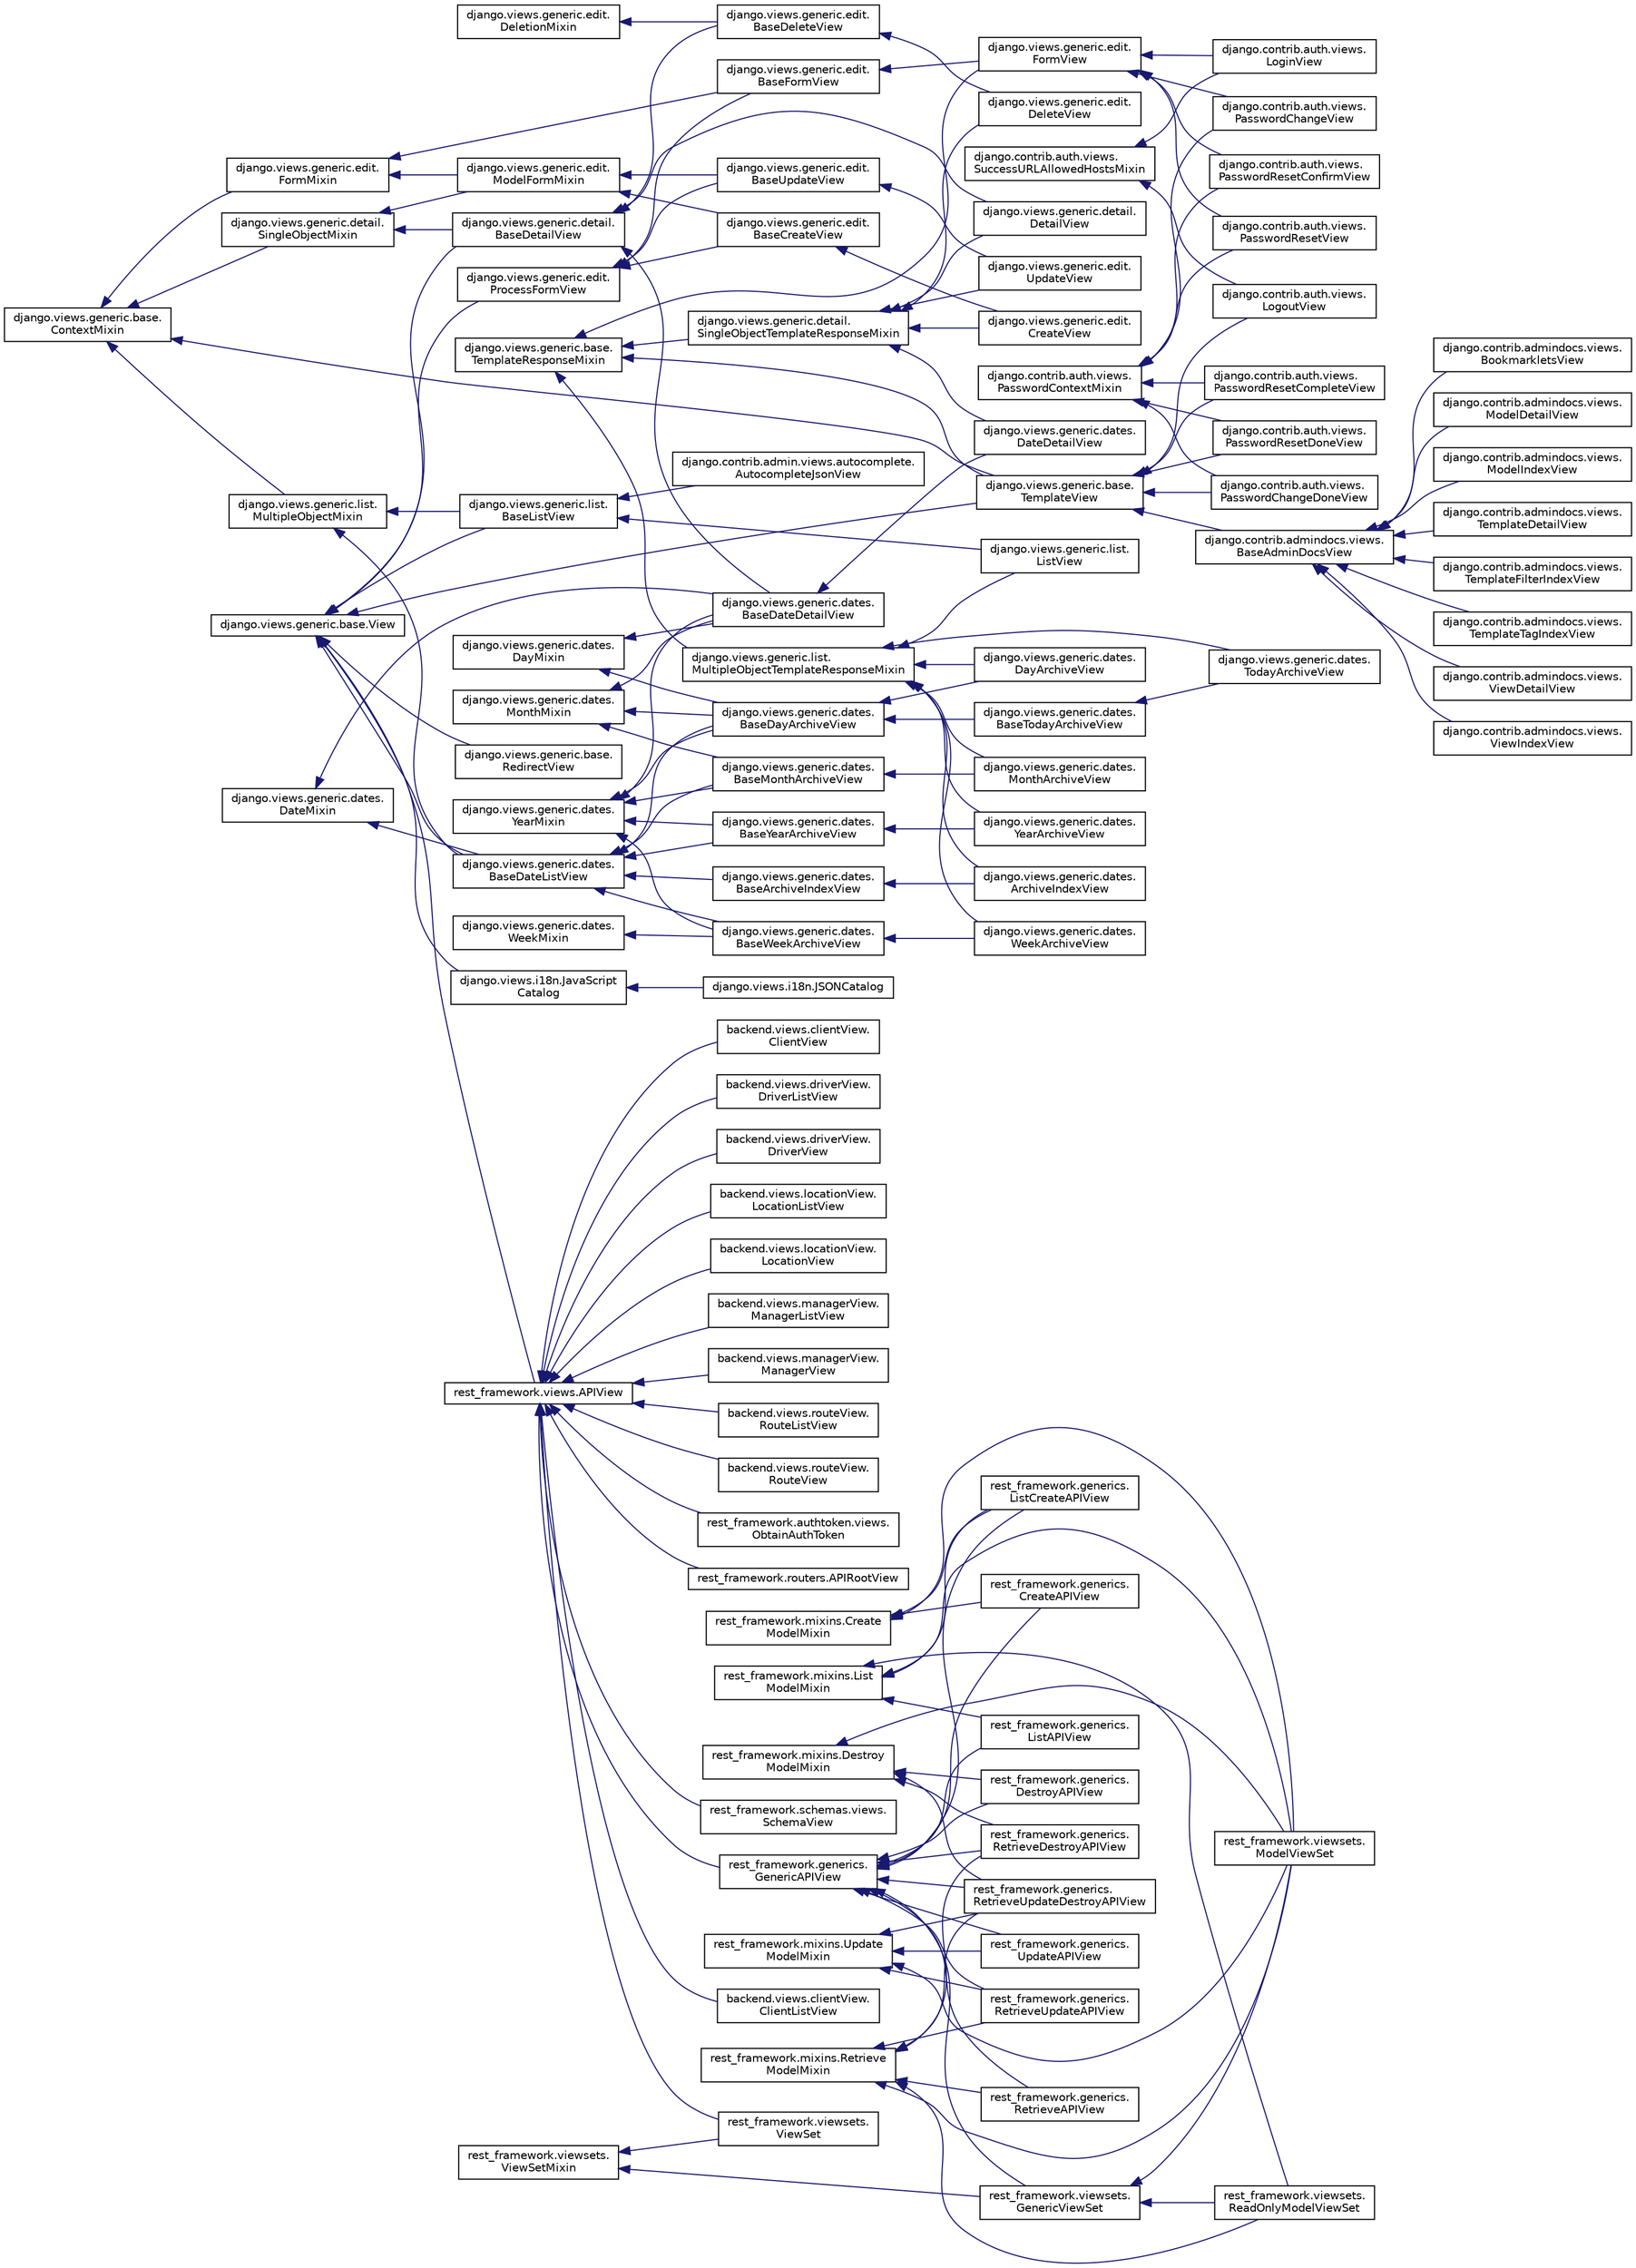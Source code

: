 digraph "Graphical Class Hierarchy"
{
 // LATEX_PDF_SIZE
  edge [fontname="Helvetica",fontsize="10",labelfontname="Helvetica",labelfontsize="10"];
  node [fontname="Helvetica",fontsize="10",shape=record];
  rankdir="LR";
  Node0 [label="django.views.generic.base.\lContextMixin",height=0.2,width=0.4,color="black", fillcolor="white", style="filled",URL="$classdjango_1_1views_1_1generic_1_1base_1_1_context_mixin.html",tooltip=" "];
  Node0 -> Node1 [dir="back",color="midnightblue",fontsize="10",style="solid",fontname="Helvetica"];
  Node1 [label="django.views.generic.base.\lTemplateView",height=0.2,width=0.4,color="black", fillcolor="white", style="filled",URL="$classdjango_1_1views_1_1generic_1_1base_1_1_template_view.html",tooltip=" "];
  Node1 -> Node2 [dir="back",color="midnightblue",fontsize="10",style="solid",fontname="Helvetica"];
  Node2 [label="django.contrib.admindocs.views.\lBaseAdminDocsView",height=0.2,width=0.4,color="black", fillcolor="white", style="filled",URL="$classdjango_1_1contrib_1_1admindocs_1_1views_1_1_base_admin_docs_view.html",tooltip=" "];
  Node2 -> Node3 [dir="back",color="midnightblue",fontsize="10",style="solid",fontname="Helvetica"];
  Node3 [label="django.contrib.admindocs.views.\lBookmarkletsView",height=0.2,width=0.4,color="black", fillcolor="white", style="filled",URL="$classdjango_1_1contrib_1_1admindocs_1_1views_1_1_bookmarklets_view.html",tooltip=" "];
  Node2 -> Node4 [dir="back",color="midnightblue",fontsize="10",style="solid",fontname="Helvetica"];
  Node4 [label="django.contrib.admindocs.views.\lModelDetailView",height=0.2,width=0.4,color="black", fillcolor="white", style="filled",URL="$classdjango_1_1contrib_1_1admindocs_1_1views_1_1_model_detail_view.html",tooltip=" "];
  Node2 -> Node5 [dir="back",color="midnightblue",fontsize="10",style="solid",fontname="Helvetica"];
  Node5 [label="django.contrib.admindocs.views.\lModelIndexView",height=0.2,width=0.4,color="black", fillcolor="white", style="filled",URL="$classdjango_1_1contrib_1_1admindocs_1_1views_1_1_model_index_view.html",tooltip=" "];
  Node2 -> Node6 [dir="back",color="midnightblue",fontsize="10",style="solid",fontname="Helvetica"];
  Node6 [label="django.contrib.admindocs.views.\lTemplateDetailView",height=0.2,width=0.4,color="black", fillcolor="white", style="filled",URL="$classdjango_1_1contrib_1_1admindocs_1_1views_1_1_template_detail_view.html",tooltip=" "];
  Node2 -> Node7 [dir="back",color="midnightblue",fontsize="10",style="solid",fontname="Helvetica"];
  Node7 [label="django.contrib.admindocs.views.\lTemplateFilterIndexView",height=0.2,width=0.4,color="black", fillcolor="white", style="filled",URL="$classdjango_1_1contrib_1_1admindocs_1_1views_1_1_template_filter_index_view.html",tooltip=" "];
  Node2 -> Node8 [dir="back",color="midnightblue",fontsize="10",style="solid",fontname="Helvetica"];
  Node8 [label="django.contrib.admindocs.views.\lTemplateTagIndexView",height=0.2,width=0.4,color="black", fillcolor="white", style="filled",URL="$classdjango_1_1contrib_1_1admindocs_1_1views_1_1_template_tag_index_view.html",tooltip=" "];
  Node2 -> Node9 [dir="back",color="midnightblue",fontsize="10",style="solid",fontname="Helvetica"];
  Node9 [label="django.contrib.admindocs.views.\lViewDetailView",height=0.2,width=0.4,color="black", fillcolor="white", style="filled",URL="$classdjango_1_1contrib_1_1admindocs_1_1views_1_1_view_detail_view.html",tooltip=" "];
  Node2 -> Node10 [dir="back",color="midnightblue",fontsize="10",style="solid",fontname="Helvetica"];
  Node10 [label="django.contrib.admindocs.views.\lViewIndexView",height=0.2,width=0.4,color="black", fillcolor="white", style="filled",URL="$classdjango_1_1contrib_1_1admindocs_1_1views_1_1_view_index_view.html",tooltip=" "];
  Node1 -> Node11 [dir="back",color="midnightblue",fontsize="10",style="solid",fontname="Helvetica"];
  Node11 [label="django.contrib.auth.views.\lLogoutView",height=0.2,width=0.4,color="black", fillcolor="white", style="filled",URL="$classdjango_1_1contrib_1_1auth_1_1views_1_1_logout_view.html",tooltip=" "];
  Node1 -> Node12 [dir="back",color="midnightblue",fontsize="10",style="solid",fontname="Helvetica"];
  Node12 [label="django.contrib.auth.views.\lPasswordChangeDoneView",height=0.2,width=0.4,color="black", fillcolor="white", style="filled",URL="$classdjango_1_1contrib_1_1auth_1_1views_1_1_password_change_done_view.html",tooltip=" "];
  Node1 -> Node13 [dir="back",color="midnightblue",fontsize="10",style="solid",fontname="Helvetica"];
  Node13 [label="django.contrib.auth.views.\lPasswordResetCompleteView",height=0.2,width=0.4,color="black", fillcolor="white", style="filled",URL="$classdjango_1_1contrib_1_1auth_1_1views_1_1_password_reset_complete_view.html",tooltip=" "];
  Node1 -> Node14 [dir="back",color="midnightblue",fontsize="10",style="solid",fontname="Helvetica"];
  Node14 [label="django.contrib.auth.views.\lPasswordResetDoneView",height=0.2,width=0.4,color="black", fillcolor="white", style="filled",URL="$classdjango_1_1contrib_1_1auth_1_1views_1_1_password_reset_done_view.html",tooltip=" "];
  Node0 -> Node15 [dir="back",color="midnightblue",fontsize="10",style="solid",fontname="Helvetica"];
  Node15 [label="django.views.generic.detail.\lSingleObjectMixin",height=0.2,width=0.4,color="black", fillcolor="white", style="filled",URL="$classdjango_1_1views_1_1generic_1_1detail_1_1_single_object_mixin.html",tooltip=" "];
  Node15 -> Node16 [dir="back",color="midnightblue",fontsize="10",style="solid",fontname="Helvetica"];
  Node16 [label="django.views.generic.detail.\lBaseDetailView",height=0.2,width=0.4,color="black", fillcolor="white", style="filled",URL="$classdjango_1_1views_1_1generic_1_1detail_1_1_base_detail_view.html",tooltip=" "];
  Node16 -> Node17 [dir="back",color="midnightblue",fontsize="10",style="solid",fontname="Helvetica"];
  Node17 [label="django.views.generic.dates.\lBaseDateDetailView",height=0.2,width=0.4,color="black", fillcolor="white", style="filled",URL="$classdjango_1_1views_1_1generic_1_1dates_1_1_base_date_detail_view.html",tooltip=" "];
  Node17 -> Node18 [dir="back",color="midnightblue",fontsize="10",style="solid",fontname="Helvetica"];
  Node18 [label="django.views.generic.dates.\lDateDetailView",height=0.2,width=0.4,color="black", fillcolor="white", style="filled",URL="$classdjango_1_1views_1_1generic_1_1dates_1_1_date_detail_view.html",tooltip=" "];
  Node16 -> Node19 [dir="back",color="midnightblue",fontsize="10",style="solid",fontname="Helvetica"];
  Node19 [label="django.views.generic.detail.\lDetailView",height=0.2,width=0.4,color="black", fillcolor="white", style="filled",URL="$classdjango_1_1views_1_1generic_1_1detail_1_1_detail_view.html",tooltip=" "];
  Node16 -> Node20 [dir="back",color="midnightblue",fontsize="10",style="solid",fontname="Helvetica"];
  Node20 [label="django.views.generic.edit.\lBaseDeleteView",height=0.2,width=0.4,color="black", fillcolor="white", style="filled",URL="$classdjango_1_1views_1_1generic_1_1edit_1_1_base_delete_view.html",tooltip=" "];
  Node20 -> Node21 [dir="back",color="midnightblue",fontsize="10",style="solid",fontname="Helvetica"];
  Node21 [label="django.views.generic.edit.\lDeleteView",height=0.2,width=0.4,color="black", fillcolor="white", style="filled",URL="$classdjango_1_1views_1_1generic_1_1edit_1_1_delete_view.html",tooltip=" "];
  Node15 -> Node22 [dir="back",color="midnightblue",fontsize="10",style="solid",fontname="Helvetica"];
  Node22 [label="django.views.generic.edit.\lModelFormMixin",height=0.2,width=0.4,color="black", fillcolor="white", style="filled",URL="$classdjango_1_1views_1_1generic_1_1edit_1_1_model_form_mixin.html",tooltip=" "];
  Node22 -> Node23 [dir="back",color="midnightblue",fontsize="10",style="solid",fontname="Helvetica"];
  Node23 [label="django.views.generic.edit.\lBaseCreateView",height=0.2,width=0.4,color="black", fillcolor="white", style="filled",URL="$classdjango_1_1views_1_1generic_1_1edit_1_1_base_create_view.html",tooltip=" "];
  Node23 -> Node24 [dir="back",color="midnightblue",fontsize="10",style="solid",fontname="Helvetica"];
  Node24 [label="django.views.generic.edit.\lCreateView",height=0.2,width=0.4,color="black", fillcolor="white", style="filled",URL="$classdjango_1_1views_1_1generic_1_1edit_1_1_create_view.html",tooltip=" "];
  Node22 -> Node25 [dir="back",color="midnightblue",fontsize="10",style="solid",fontname="Helvetica"];
  Node25 [label="django.views.generic.edit.\lBaseUpdateView",height=0.2,width=0.4,color="black", fillcolor="white", style="filled",URL="$classdjango_1_1views_1_1generic_1_1edit_1_1_base_update_view.html",tooltip=" "];
  Node25 -> Node26 [dir="back",color="midnightblue",fontsize="10",style="solid",fontname="Helvetica"];
  Node26 [label="django.views.generic.edit.\lUpdateView",height=0.2,width=0.4,color="black", fillcolor="white", style="filled",URL="$classdjango_1_1views_1_1generic_1_1edit_1_1_update_view.html",tooltip=" "];
  Node0 -> Node27 [dir="back",color="midnightblue",fontsize="10",style="solid",fontname="Helvetica"];
  Node27 [label="django.views.generic.edit.\lFormMixin",height=0.2,width=0.4,color="black", fillcolor="white", style="filled",URL="$classdjango_1_1views_1_1generic_1_1edit_1_1_form_mixin.html",tooltip=" "];
  Node27 -> Node28 [dir="back",color="midnightblue",fontsize="10",style="solid",fontname="Helvetica"];
  Node28 [label="django.views.generic.edit.\lBaseFormView",height=0.2,width=0.4,color="black", fillcolor="white", style="filled",URL="$classdjango_1_1views_1_1generic_1_1edit_1_1_base_form_view.html",tooltip=" "];
  Node28 -> Node29 [dir="back",color="midnightblue",fontsize="10",style="solid",fontname="Helvetica"];
  Node29 [label="django.views.generic.edit.\lFormView",height=0.2,width=0.4,color="black", fillcolor="white", style="filled",URL="$classdjango_1_1views_1_1generic_1_1edit_1_1_form_view.html",tooltip=" "];
  Node29 -> Node30 [dir="back",color="midnightblue",fontsize="10",style="solid",fontname="Helvetica"];
  Node30 [label="django.contrib.auth.views.\lLoginView",height=0.2,width=0.4,color="black", fillcolor="white", style="filled",URL="$classdjango_1_1contrib_1_1auth_1_1views_1_1_login_view.html",tooltip=" "];
  Node29 -> Node31 [dir="back",color="midnightblue",fontsize="10",style="solid",fontname="Helvetica"];
  Node31 [label="django.contrib.auth.views.\lPasswordChangeView",height=0.2,width=0.4,color="black", fillcolor="white", style="filled",URL="$classdjango_1_1contrib_1_1auth_1_1views_1_1_password_change_view.html",tooltip=" "];
  Node29 -> Node32 [dir="back",color="midnightblue",fontsize="10",style="solid",fontname="Helvetica"];
  Node32 [label="django.contrib.auth.views.\lPasswordResetConfirmView",height=0.2,width=0.4,color="black", fillcolor="white", style="filled",URL="$classdjango_1_1contrib_1_1auth_1_1views_1_1_password_reset_confirm_view.html",tooltip=" "];
  Node29 -> Node33 [dir="back",color="midnightblue",fontsize="10",style="solid",fontname="Helvetica"];
  Node33 [label="django.contrib.auth.views.\lPasswordResetView",height=0.2,width=0.4,color="black", fillcolor="white", style="filled",URL="$classdjango_1_1contrib_1_1auth_1_1views_1_1_password_reset_view.html",tooltip=" "];
  Node27 -> Node22 [dir="back",color="midnightblue",fontsize="10",style="solid",fontname="Helvetica"];
  Node0 -> Node34 [dir="back",color="midnightblue",fontsize="10",style="solid",fontname="Helvetica"];
  Node34 [label="django.views.generic.list.\lMultipleObjectMixin",height=0.2,width=0.4,color="black", fillcolor="white", style="filled",URL="$classdjango_1_1views_1_1generic_1_1list_1_1_multiple_object_mixin.html",tooltip=" "];
  Node34 -> Node35 [dir="back",color="midnightblue",fontsize="10",style="solid",fontname="Helvetica"];
  Node35 [label="django.views.generic.dates.\lBaseDateListView",height=0.2,width=0.4,color="black", fillcolor="white", style="filled",URL="$classdjango_1_1views_1_1generic_1_1dates_1_1_base_date_list_view.html",tooltip=" "];
  Node35 -> Node36 [dir="back",color="midnightblue",fontsize="10",style="solid",fontname="Helvetica"];
  Node36 [label="django.views.generic.dates.\lBaseArchiveIndexView",height=0.2,width=0.4,color="black", fillcolor="white", style="filled",URL="$classdjango_1_1views_1_1generic_1_1dates_1_1_base_archive_index_view.html",tooltip=" "];
  Node36 -> Node37 [dir="back",color="midnightblue",fontsize="10",style="solid",fontname="Helvetica"];
  Node37 [label="django.views.generic.dates.\lArchiveIndexView",height=0.2,width=0.4,color="black", fillcolor="white", style="filled",URL="$classdjango_1_1views_1_1generic_1_1dates_1_1_archive_index_view.html",tooltip=" "];
  Node35 -> Node38 [dir="back",color="midnightblue",fontsize="10",style="solid",fontname="Helvetica"];
  Node38 [label="django.views.generic.dates.\lBaseDayArchiveView",height=0.2,width=0.4,color="black", fillcolor="white", style="filled",URL="$classdjango_1_1views_1_1generic_1_1dates_1_1_base_day_archive_view.html",tooltip=" "];
  Node38 -> Node39 [dir="back",color="midnightblue",fontsize="10",style="solid",fontname="Helvetica"];
  Node39 [label="django.views.generic.dates.\lBaseTodayArchiveView",height=0.2,width=0.4,color="black", fillcolor="white", style="filled",URL="$classdjango_1_1views_1_1generic_1_1dates_1_1_base_today_archive_view.html",tooltip=" "];
  Node39 -> Node40 [dir="back",color="midnightblue",fontsize="10",style="solid",fontname="Helvetica"];
  Node40 [label="django.views.generic.dates.\lTodayArchiveView",height=0.2,width=0.4,color="black", fillcolor="white", style="filled",URL="$classdjango_1_1views_1_1generic_1_1dates_1_1_today_archive_view.html",tooltip=" "];
  Node38 -> Node41 [dir="back",color="midnightblue",fontsize="10",style="solid",fontname="Helvetica"];
  Node41 [label="django.views.generic.dates.\lDayArchiveView",height=0.2,width=0.4,color="black", fillcolor="white", style="filled",URL="$classdjango_1_1views_1_1generic_1_1dates_1_1_day_archive_view.html",tooltip=" "];
  Node35 -> Node42 [dir="back",color="midnightblue",fontsize="10",style="solid",fontname="Helvetica"];
  Node42 [label="django.views.generic.dates.\lBaseMonthArchiveView",height=0.2,width=0.4,color="black", fillcolor="white", style="filled",URL="$classdjango_1_1views_1_1generic_1_1dates_1_1_base_month_archive_view.html",tooltip=" "];
  Node42 -> Node43 [dir="back",color="midnightblue",fontsize="10",style="solid",fontname="Helvetica"];
  Node43 [label="django.views.generic.dates.\lMonthArchiveView",height=0.2,width=0.4,color="black", fillcolor="white", style="filled",URL="$classdjango_1_1views_1_1generic_1_1dates_1_1_month_archive_view.html",tooltip=" "];
  Node35 -> Node44 [dir="back",color="midnightblue",fontsize="10",style="solid",fontname="Helvetica"];
  Node44 [label="django.views.generic.dates.\lBaseWeekArchiveView",height=0.2,width=0.4,color="black", fillcolor="white", style="filled",URL="$classdjango_1_1views_1_1generic_1_1dates_1_1_base_week_archive_view.html",tooltip=" "];
  Node44 -> Node45 [dir="back",color="midnightblue",fontsize="10",style="solid",fontname="Helvetica"];
  Node45 [label="django.views.generic.dates.\lWeekArchiveView",height=0.2,width=0.4,color="black", fillcolor="white", style="filled",URL="$classdjango_1_1views_1_1generic_1_1dates_1_1_week_archive_view.html",tooltip=" "];
  Node35 -> Node46 [dir="back",color="midnightblue",fontsize="10",style="solid",fontname="Helvetica"];
  Node46 [label="django.views.generic.dates.\lBaseYearArchiveView",height=0.2,width=0.4,color="black", fillcolor="white", style="filled",URL="$classdjango_1_1views_1_1generic_1_1dates_1_1_base_year_archive_view.html",tooltip=" "];
  Node46 -> Node47 [dir="back",color="midnightblue",fontsize="10",style="solid",fontname="Helvetica"];
  Node47 [label="django.views.generic.dates.\lYearArchiveView",height=0.2,width=0.4,color="black", fillcolor="white", style="filled",URL="$classdjango_1_1views_1_1generic_1_1dates_1_1_year_archive_view.html",tooltip=" "];
  Node34 -> Node48 [dir="back",color="midnightblue",fontsize="10",style="solid",fontname="Helvetica"];
  Node48 [label="django.views.generic.list.\lBaseListView",height=0.2,width=0.4,color="black", fillcolor="white", style="filled",URL="$classdjango_1_1views_1_1generic_1_1list_1_1_base_list_view.html",tooltip=" "];
  Node48 -> Node49 [dir="back",color="midnightblue",fontsize="10",style="solid",fontname="Helvetica"];
  Node49 [label="django.contrib.admin.views.autocomplete.\lAutocompleteJsonView",height=0.2,width=0.4,color="black", fillcolor="white", style="filled",URL="$classdjango_1_1contrib_1_1admin_1_1views_1_1autocomplete_1_1_autocomplete_json_view.html",tooltip=" "];
  Node48 -> Node50 [dir="back",color="midnightblue",fontsize="10",style="solid",fontname="Helvetica"];
  Node50 [label="django.views.generic.list.\lListView",height=0.2,width=0.4,color="black", fillcolor="white", style="filled",URL="$classdjango_1_1views_1_1generic_1_1list_1_1_list_view.html",tooltip=" "];
  Node1005 [label="rest_framework.mixins.Create\lModelMixin",height=0.2,width=0.4,color="black", fillcolor="white", style="filled",URL="$classrest__framework_1_1mixins_1_1_create_model_mixin.html",tooltip=" "];
  Node1005 -> Node1006 [dir="back",color="midnightblue",fontsize="10",style="solid",fontname="Helvetica"];
  Node1006 [label="rest_framework.generics.\lCreateAPIView",height=0.2,width=0.4,color="black", fillcolor="white", style="filled",URL="$classrest__framework_1_1generics_1_1_create_a_p_i_view.html",tooltip=" "];
  Node1005 -> Node1007 [dir="back",color="midnightblue",fontsize="10",style="solid",fontname="Helvetica"];
  Node1007 [label="rest_framework.generics.\lListCreateAPIView",height=0.2,width=0.4,color="black", fillcolor="white", style="filled",URL="$classrest__framework_1_1generics_1_1_list_create_a_p_i_view.html",tooltip=" "];
  Node1005 -> Node1008 [dir="back",color="midnightblue",fontsize="10",style="solid",fontname="Helvetica"];
  Node1008 [label="rest_framework.viewsets.\lModelViewSet",height=0.2,width=0.4,color="black", fillcolor="white", style="filled",URL="$classrest__framework_1_1viewsets_1_1_model_view_set.html",tooltip=" "];
  Node1021 [label="django.views.generic.dates.\lDateMixin",height=0.2,width=0.4,color="black", fillcolor="white", style="filled",URL="$classdjango_1_1views_1_1generic_1_1dates_1_1_date_mixin.html",tooltip=" "];
  Node1021 -> Node17 [dir="back",color="midnightblue",fontsize="10",style="solid",fontname="Helvetica"];
  Node1021 -> Node35 [dir="back",color="midnightblue",fontsize="10",style="solid",fontname="Helvetica"];
  Node1029 [label="django.views.generic.dates.\lDayMixin",height=0.2,width=0.4,color="black", fillcolor="white", style="filled",URL="$classdjango_1_1views_1_1generic_1_1dates_1_1_day_mixin.html",tooltip=" "];
  Node1029 -> Node17 [dir="back",color="midnightblue",fontsize="10",style="solid",fontname="Helvetica"];
  Node1029 -> Node38 [dir="back",color="midnightblue",fontsize="10",style="solid",fontname="Helvetica"];
  Node1039 [label="django.views.generic.edit.\lDeletionMixin",height=0.2,width=0.4,color="black", fillcolor="white", style="filled",URL="$classdjango_1_1views_1_1generic_1_1edit_1_1_deletion_mixin.html",tooltip=" "];
  Node1039 -> Node20 [dir="back",color="midnightblue",fontsize="10",style="solid",fontname="Helvetica"];
  Node1049 [label="rest_framework.mixins.Destroy\lModelMixin",height=0.2,width=0.4,color="black", fillcolor="white", style="filled",URL="$classrest__framework_1_1mixins_1_1_destroy_model_mixin.html",tooltip=" "];
  Node1049 -> Node1050 [dir="back",color="midnightblue",fontsize="10",style="solid",fontname="Helvetica"];
  Node1050 [label="rest_framework.generics.\lDestroyAPIView",height=0.2,width=0.4,color="black", fillcolor="white", style="filled",URL="$classrest__framework_1_1generics_1_1_destroy_a_p_i_view.html",tooltip=" "];
  Node1049 -> Node1051 [dir="back",color="midnightblue",fontsize="10",style="solid",fontname="Helvetica"];
  Node1051 [label="rest_framework.generics.\lRetrieveDestroyAPIView",height=0.2,width=0.4,color="black", fillcolor="white", style="filled",URL="$classrest__framework_1_1generics_1_1_retrieve_destroy_a_p_i_view.html",tooltip=" "];
  Node1049 -> Node1052 [dir="back",color="midnightblue",fontsize="10",style="solid",fontname="Helvetica"];
  Node1052 [label="rest_framework.generics.\lRetrieveUpdateDestroyAPIView",height=0.2,width=0.4,color="black", fillcolor="white", style="filled",URL="$classrest__framework_1_1generics_1_1_retrieve_update_destroy_a_p_i_view.html",tooltip=" "];
  Node1049 -> Node1008 [dir="back",color="midnightblue",fontsize="10",style="solid",fontname="Helvetica"];
  Node1957 [label="rest_framework.mixins.List\lModelMixin",height=0.2,width=0.4,color="black", fillcolor="white", style="filled",URL="$classrest__framework_1_1mixins_1_1_list_model_mixin.html",tooltip=" "];
  Node1957 -> Node1958 [dir="back",color="midnightblue",fontsize="10",style="solid",fontname="Helvetica"];
  Node1958 [label="rest_framework.generics.\lListAPIView",height=0.2,width=0.4,color="black", fillcolor="white", style="filled",URL="$classrest__framework_1_1generics_1_1_list_a_p_i_view.html",tooltip=" "];
  Node1957 -> Node1007 [dir="back",color="midnightblue",fontsize="10",style="solid",fontname="Helvetica"];
  Node1957 -> Node1008 [dir="back",color="midnightblue",fontsize="10",style="solid",fontname="Helvetica"];
  Node1957 -> Node1959 [dir="back",color="midnightblue",fontsize="10",style="solid",fontname="Helvetica"];
  Node1959 [label="rest_framework.viewsets.\lReadOnlyModelViewSet",height=0.2,width=0.4,color="black", fillcolor="white", style="filled",URL="$classrest__framework_1_1viewsets_1_1_read_only_model_view_set.html",tooltip=" "];
  Node2365 [label="django.views.generic.dates.\lMonthMixin",height=0.2,width=0.4,color="black", fillcolor="white", style="filled",URL="$classdjango_1_1views_1_1generic_1_1dates_1_1_month_mixin.html",tooltip=" "];
  Node2365 -> Node17 [dir="back",color="midnightblue",fontsize="10",style="solid",fontname="Helvetica"];
  Node2365 -> Node38 [dir="back",color="midnightblue",fontsize="10",style="solid",fontname="Helvetica"];
  Node2365 -> Node42 [dir="back",color="midnightblue",fontsize="10",style="solid",fontname="Helvetica"];
  Node3114 [label="django.contrib.auth.views.\lPasswordContextMixin",height=0.2,width=0.4,color="black", fillcolor="white", style="filled",URL="$classdjango_1_1contrib_1_1auth_1_1views_1_1_password_context_mixin.html",tooltip=" "];
  Node3114 -> Node12 [dir="back",color="midnightblue",fontsize="10",style="solid",fontname="Helvetica"];
  Node3114 -> Node31 [dir="back",color="midnightblue",fontsize="10",style="solid",fontname="Helvetica"];
  Node3114 -> Node13 [dir="back",color="midnightblue",fontsize="10",style="solid",fontname="Helvetica"];
  Node3114 -> Node32 [dir="back",color="midnightblue",fontsize="10",style="solid",fontname="Helvetica"];
  Node3114 -> Node14 [dir="back",color="midnightblue",fontsize="10",style="solid",fontname="Helvetica"];
  Node3114 -> Node33 [dir="back",color="midnightblue",fontsize="10",style="solid",fontname="Helvetica"];
  Node3252 [label="rest_framework.mixins.Retrieve\lModelMixin",height=0.2,width=0.4,color="black", fillcolor="white", style="filled",URL="$classrest__framework_1_1mixins_1_1_retrieve_model_mixin.html",tooltip=" "];
  Node3252 -> Node3253 [dir="back",color="midnightblue",fontsize="10",style="solid",fontname="Helvetica"];
  Node3253 [label="rest_framework.generics.\lRetrieveAPIView",height=0.2,width=0.4,color="black", fillcolor="white", style="filled",URL="$classrest__framework_1_1generics_1_1_retrieve_a_p_i_view.html",tooltip=" "];
  Node3252 -> Node1051 [dir="back",color="midnightblue",fontsize="10",style="solid",fontname="Helvetica"];
  Node3252 -> Node3254 [dir="back",color="midnightblue",fontsize="10",style="solid",fontname="Helvetica"];
  Node3254 [label="rest_framework.generics.\lRetrieveUpdateAPIView",height=0.2,width=0.4,color="black", fillcolor="white", style="filled",URL="$classrest__framework_1_1generics_1_1_retrieve_update_a_p_i_view.html",tooltip=" "];
  Node3252 -> Node1052 [dir="back",color="midnightblue",fontsize="10",style="solid",fontname="Helvetica"];
  Node3252 -> Node1008 [dir="back",color="midnightblue",fontsize="10",style="solid",fontname="Helvetica"];
  Node3252 -> Node1959 [dir="back",color="midnightblue",fontsize="10",style="solid",fontname="Helvetica"];
  Node3403 [label="django.contrib.auth.views.\lSuccessURLAllowedHostsMixin",height=0.2,width=0.4,color="black", fillcolor="white", style="filled",URL="$classdjango_1_1contrib_1_1auth_1_1views_1_1_success_u_r_l_allowed_hosts_mixin.html",tooltip=" "];
  Node3403 -> Node30 [dir="back",color="midnightblue",fontsize="10",style="solid",fontname="Helvetica"];
  Node3403 -> Node11 [dir="back",color="midnightblue",fontsize="10",style="solid",fontname="Helvetica"];
  Node3424 [label="django.views.generic.base.\lTemplateResponseMixin",height=0.2,width=0.4,color="black", fillcolor="white", style="filled",URL="$classdjango_1_1views_1_1generic_1_1base_1_1_template_response_mixin.html",tooltip=" "];
  Node3424 -> Node1 [dir="back",color="midnightblue",fontsize="10",style="solid",fontname="Helvetica"];
  Node3424 -> Node3425 [dir="back",color="midnightblue",fontsize="10",style="solid",fontname="Helvetica"];
  Node3425 [label="django.views.generic.detail.\lSingleObjectTemplateResponseMixin",height=0.2,width=0.4,color="black", fillcolor="white", style="filled",URL="$classdjango_1_1views_1_1generic_1_1detail_1_1_single_object_template_response_mixin.html",tooltip=" "];
  Node3425 -> Node18 [dir="back",color="midnightblue",fontsize="10",style="solid",fontname="Helvetica"];
  Node3425 -> Node19 [dir="back",color="midnightblue",fontsize="10",style="solid",fontname="Helvetica"];
  Node3425 -> Node24 [dir="back",color="midnightblue",fontsize="10",style="solid",fontname="Helvetica"];
  Node3425 -> Node21 [dir="back",color="midnightblue",fontsize="10",style="solid",fontname="Helvetica"];
  Node3425 -> Node26 [dir="back",color="midnightblue",fontsize="10",style="solid",fontname="Helvetica"];
  Node3424 -> Node29 [dir="back",color="midnightblue",fontsize="10",style="solid",fontname="Helvetica"];
  Node3424 -> Node3426 [dir="back",color="midnightblue",fontsize="10",style="solid",fontname="Helvetica"];
  Node3426 [label="django.views.generic.list.\lMultipleObjectTemplateResponseMixin",height=0.2,width=0.4,color="black", fillcolor="white", style="filled",URL="$classdjango_1_1views_1_1generic_1_1list_1_1_multiple_object_template_response_mixin.html",tooltip=" "];
  Node3426 -> Node37 [dir="back",color="midnightblue",fontsize="10",style="solid",fontname="Helvetica"];
  Node3426 -> Node41 [dir="back",color="midnightblue",fontsize="10",style="solid",fontname="Helvetica"];
  Node3426 -> Node43 [dir="back",color="midnightblue",fontsize="10",style="solid",fontname="Helvetica"];
  Node3426 -> Node40 [dir="back",color="midnightblue",fontsize="10",style="solid",fontname="Helvetica"];
  Node3426 -> Node45 [dir="back",color="midnightblue",fontsize="10",style="solid",fontname="Helvetica"];
  Node3426 -> Node47 [dir="back",color="midnightblue",fontsize="10",style="solid",fontname="Helvetica"];
  Node3426 -> Node50 [dir="back",color="midnightblue",fontsize="10",style="solid",fontname="Helvetica"];
  Node3566 [label="rest_framework.mixins.Update\lModelMixin",height=0.2,width=0.4,color="black", fillcolor="white", style="filled",URL="$classrest__framework_1_1mixins_1_1_update_model_mixin.html",tooltip=" "];
  Node3566 -> Node3254 [dir="back",color="midnightblue",fontsize="10",style="solid",fontname="Helvetica"];
  Node3566 -> Node1052 [dir="back",color="midnightblue",fontsize="10",style="solid",fontname="Helvetica"];
  Node3566 -> Node3567 [dir="back",color="midnightblue",fontsize="10",style="solid",fontname="Helvetica"];
  Node3567 [label="rest_framework.generics.\lUpdateAPIView",height=0.2,width=0.4,color="black", fillcolor="white", style="filled",URL="$classrest__framework_1_1generics_1_1_update_a_p_i_view.html",tooltip=" "];
  Node3566 -> Node1008 [dir="back",color="midnightblue",fontsize="10",style="solid",fontname="Helvetica"];
  Node3645 [label="django.views.generic.base.View",height=0.2,width=0.4,color="black", fillcolor="white", style="filled",URL="$classdjango_1_1views_1_1generic_1_1base_1_1_view.html",tooltip=" "];
  Node3645 -> Node3646 [dir="back",color="midnightblue",fontsize="10",style="solid",fontname="Helvetica"];
  Node3646 [label="django.views.generic.base.\lRedirectView",height=0.2,width=0.4,color="black", fillcolor="white", style="filled",URL="$classdjango_1_1views_1_1generic_1_1base_1_1_redirect_view.html",tooltip=" "];
  Node3645 -> Node1 [dir="back",color="midnightblue",fontsize="10",style="solid",fontname="Helvetica"];
  Node3645 -> Node35 [dir="back",color="midnightblue",fontsize="10",style="solid",fontname="Helvetica"];
  Node3645 -> Node16 [dir="back",color="midnightblue",fontsize="10",style="solid",fontname="Helvetica"];
  Node3645 -> Node3647 [dir="back",color="midnightblue",fontsize="10",style="solid",fontname="Helvetica"];
  Node3647 [label="django.views.generic.edit.\lProcessFormView",height=0.2,width=0.4,color="black", fillcolor="white", style="filled",URL="$classdjango_1_1views_1_1generic_1_1edit_1_1_process_form_view.html",tooltip=" "];
  Node3647 -> Node23 [dir="back",color="midnightblue",fontsize="10",style="solid",fontname="Helvetica"];
  Node3647 -> Node28 [dir="back",color="midnightblue",fontsize="10",style="solid",fontname="Helvetica"];
  Node3647 -> Node25 [dir="back",color="midnightblue",fontsize="10",style="solid",fontname="Helvetica"];
  Node3645 -> Node48 [dir="back",color="midnightblue",fontsize="10",style="solid",fontname="Helvetica"];
  Node3645 -> Node3648 [dir="back",color="midnightblue",fontsize="10",style="solid",fontname="Helvetica"];
  Node3648 [label="django.views.i18n.JavaScript\lCatalog",height=0.2,width=0.4,color="black", fillcolor="white", style="filled",URL="$classdjango_1_1views_1_1i18n_1_1_java_script_catalog.html",tooltip=" "];
  Node3648 -> Node3649 [dir="back",color="midnightblue",fontsize="10",style="solid",fontname="Helvetica"];
  Node3649 [label="django.views.i18n.JSONCatalog",height=0.2,width=0.4,color="black", fillcolor="white", style="filled",URL="$classdjango_1_1views_1_1i18n_1_1_j_s_o_n_catalog.html",tooltip=" "];
  Node3645 -> Node3650 [dir="back",color="midnightblue",fontsize="10",style="solid",fontname="Helvetica"];
  Node3650 [label="rest_framework.views.APIView",height=0.2,width=0.4,color="black", fillcolor="white", style="filled",URL="$classrest__framework_1_1views_1_1_a_p_i_view.html",tooltip=" "];
  Node3650 -> Node3651 [dir="back",color="midnightblue",fontsize="10",style="solid",fontname="Helvetica"];
  Node3651 [label="backend.views.clientView.\lClientListView",height=0.2,width=0.4,color="black", fillcolor="white", style="filled",URL="$classbackend_1_1views_1_1client_view_1_1_client_list_view.html",tooltip=" "];
  Node3650 -> Node3652 [dir="back",color="midnightblue",fontsize="10",style="solid",fontname="Helvetica"];
  Node3652 [label="backend.views.clientView.\lClientView",height=0.2,width=0.4,color="black", fillcolor="white", style="filled",URL="$classbackend_1_1views_1_1client_view_1_1_client_view.html",tooltip=" "];
  Node3650 -> Node3653 [dir="back",color="midnightblue",fontsize="10",style="solid",fontname="Helvetica"];
  Node3653 [label="backend.views.driverView.\lDriverListView",height=0.2,width=0.4,color="black", fillcolor="white", style="filled",URL="$classbackend_1_1views_1_1driver_view_1_1_driver_list_view.html",tooltip=" "];
  Node3650 -> Node3654 [dir="back",color="midnightblue",fontsize="10",style="solid",fontname="Helvetica"];
  Node3654 [label="backend.views.driverView.\lDriverView",height=0.2,width=0.4,color="black", fillcolor="white", style="filled",URL="$classbackend_1_1views_1_1driver_view_1_1_driver_view.html",tooltip=" "];
  Node3650 -> Node3655 [dir="back",color="midnightblue",fontsize="10",style="solid",fontname="Helvetica"];
  Node3655 [label="backend.views.locationView.\lLocationListView",height=0.2,width=0.4,color="black", fillcolor="white", style="filled",URL="$classbackend_1_1views_1_1location_view_1_1_location_list_view.html",tooltip=" "];
  Node3650 -> Node3656 [dir="back",color="midnightblue",fontsize="10",style="solid",fontname="Helvetica"];
  Node3656 [label="backend.views.locationView.\lLocationView",height=0.2,width=0.4,color="black", fillcolor="white", style="filled",URL="$classbackend_1_1views_1_1location_view_1_1_location_view.html",tooltip=" "];
  Node3650 -> Node3657 [dir="back",color="midnightblue",fontsize="10",style="solid",fontname="Helvetica"];
  Node3657 [label="backend.views.managerView.\lManagerListView",height=0.2,width=0.4,color="black", fillcolor="white", style="filled",URL="$classbackend_1_1views_1_1manager_view_1_1_manager_list_view.html",tooltip=" "];
  Node3650 -> Node3658 [dir="back",color="midnightblue",fontsize="10",style="solid",fontname="Helvetica"];
  Node3658 [label="backend.views.managerView.\lManagerView",height=0.2,width=0.4,color="black", fillcolor="white", style="filled",URL="$classbackend_1_1views_1_1manager_view_1_1_manager_view.html",tooltip=" "];
  Node3650 -> Node3659 [dir="back",color="midnightblue",fontsize="10",style="solid",fontname="Helvetica"];
  Node3659 [label="backend.views.routeView.\lRouteListView",height=0.2,width=0.4,color="black", fillcolor="white", style="filled",URL="$classbackend_1_1views_1_1route_view_1_1_route_list_view.html",tooltip=" "];
  Node3650 -> Node3660 [dir="back",color="midnightblue",fontsize="10",style="solid",fontname="Helvetica"];
  Node3660 [label="backend.views.routeView.\lRouteView",height=0.2,width=0.4,color="black", fillcolor="white", style="filled",URL="$classbackend_1_1views_1_1route_view_1_1_route_view.html",tooltip=" "];
  Node3650 -> Node3661 [dir="back",color="midnightblue",fontsize="10",style="solid",fontname="Helvetica"];
  Node3661 [label="rest_framework.authtoken.views.\lObtainAuthToken",height=0.2,width=0.4,color="black", fillcolor="white", style="filled",URL="$classrest__framework_1_1authtoken_1_1views_1_1_obtain_auth_token.html",tooltip=" "];
  Node3650 -> Node3662 [dir="back",color="midnightblue",fontsize="10",style="solid",fontname="Helvetica"];
  Node3662 [label="rest_framework.generics.\lGenericAPIView",height=0.2,width=0.4,color="black", fillcolor="white", style="filled",URL="$classrest__framework_1_1generics_1_1_generic_a_p_i_view.html",tooltip=" "];
  Node3662 -> Node1006 [dir="back",color="midnightblue",fontsize="10",style="solid",fontname="Helvetica"];
  Node3662 -> Node1050 [dir="back",color="midnightblue",fontsize="10",style="solid",fontname="Helvetica"];
  Node3662 -> Node1958 [dir="back",color="midnightblue",fontsize="10",style="solid",fontname="Helvetica"];
  Node3662 -> Node1007 [dir="back",color="midnightblue",fontsize="10",style="solid",fontname="Helvetica"];
  Node3662 -> Node3253 [dir="back",color="midnightblue",fontsize="10",style="solid",fontname="Helvetica"];
  Node3662 -> Node1051 [dir="back",color="midnightblue",fontsize="10",style="solid",fontname="Helvetica"];
  Node3662 -> Node3254 [dir="back",color="midnightblue",fontsize="10",style="solid",fontname="Helvetica"];
  Node3662 -> Node1052 [dir="back",color="midnightblue",fontsize="10",style="solid",fontname="Helvetica"];
  Node3662 -> Node3567 [dir="back",color="midnightblue",fontsize="10",style="solid",fontname="Helvetica"];
  Node3662 -> Node3663 [dir="back",color="midnightblue",fontsize="10",style="solid",fontname="Helvetica"];
  Node3663 [label="rest_framework.viewsets.\lGenericViewSet",height=0.2,width=0.4,color="black", fillcolor="white", style="filled",URL="$classrest__framework_1_1viewsets_1_1_generic_view_set.html",tooltip=" "];
  Node3663 -> Node1008 [dir="back",color="midnightblue",fontsize="10",style="solid",fontname="Helvetica"];
  Node3663 -> Node1959 [dir="back",color="midnightblue",fontsize="10",style="solid",fontname="Helvetica"];
  Node3650 -> Node3664 [dir="back",color="midnightblue",fontsize="10",style="solid",fontname="Helvetica"];
  Node3664 [label="rest_framework.routers.APIRootView",height=0.2,width=0.4,color="black", fillcolor="white", style="filled",URL="$classrest__framework_1_1routers_1_1_a_p_i_root_view.html",tooltip=" "];
  Node3650 -> Node3665 [dir="back",color="midnightblue",fontsize="10",style="solid",fontname="Helvetica"];
  Node3665 [label="rest_framework.schemas.views.\lSchemaView",height=0.2,width=0.4,color="black", fillcolor="white", style="filled",URL="$classrest__framework_1_1schemas_1_1views_1_1_schema_view.html",tooltip=" "];
  Node3650 -> Node3666 [dir="back",color="midnightblue",fontsize="10",style="solid",fontname="Helvetica"];
  Node3666 [label="rest_framework.viewsets.\lViewSet",height=0.2,width=0.4,color="black", fillcolor="white", style="filled",URL="$classrest__framework_1_1viewsets_1_1_view_set.html",tooltip=" "];
  Node3672 [label="rest_framework.viewsets.\lViewSetMixin",height=0.2,width=0.4,color="black", fillcolor="white", style="filled",URL="$classrest__framework_1_1viewsets_1_1_view_set_mixin.html",tooltip=" "];
  Node3672 -> Node3663 [dir="back",color="midnightblue",fontsize="10",style="solid",fontname="Helvetica"];
  Node3672 -> Node3666 [dir="back",color="midnightblue",fontsize="10",style="solid",fontname="Helvetica"];
  Node3675 [label="django.views.generic.dates.\lWeekMixin",height=0.2,width=0.4,color="black", fillcolor="white", style="filled",URL="$classdjango_1_1views_1_1generic_1_1dates_1_1_week_mixin.html",tooltip=" "];
  Node3675 -> Node44 [dir="back",color="midnightblue",fontsize="10",style="solid",fontname="Helvetica"];
  Node3695 [label="django.views.generic.dates.\lYearMixin",height=0.2,width=0.4,color="black", fillcolor="white", style="filled",URL="$classdjango_1_1views_1_1generic_1_1dates_1_1_year_mixin.html",tooltip=" "];
  Node3695 -> Node17 [dir="back",color="midnightblue",fontsize="10",style="solid",fontname="Helvetica"];
  Node3695 -> Node38 [dir="back",color="midnightblue",fontsize="10",style="solid",fontname="Helvetica"];
  Node3695 -> Node42 [dir="back",color="midnightblue",fontsize="10",style="solid",fontname="Helvetica"];
  Node3695 -> Node44 [dir="back",color="midnightblue",fontsize="10",style="solid",fontname="Helvetica"];
  Node3695 -> Node46 [dir="back",color="midnightblue",fontsize="10",style="solid",fontname="Helvetica"];
}
